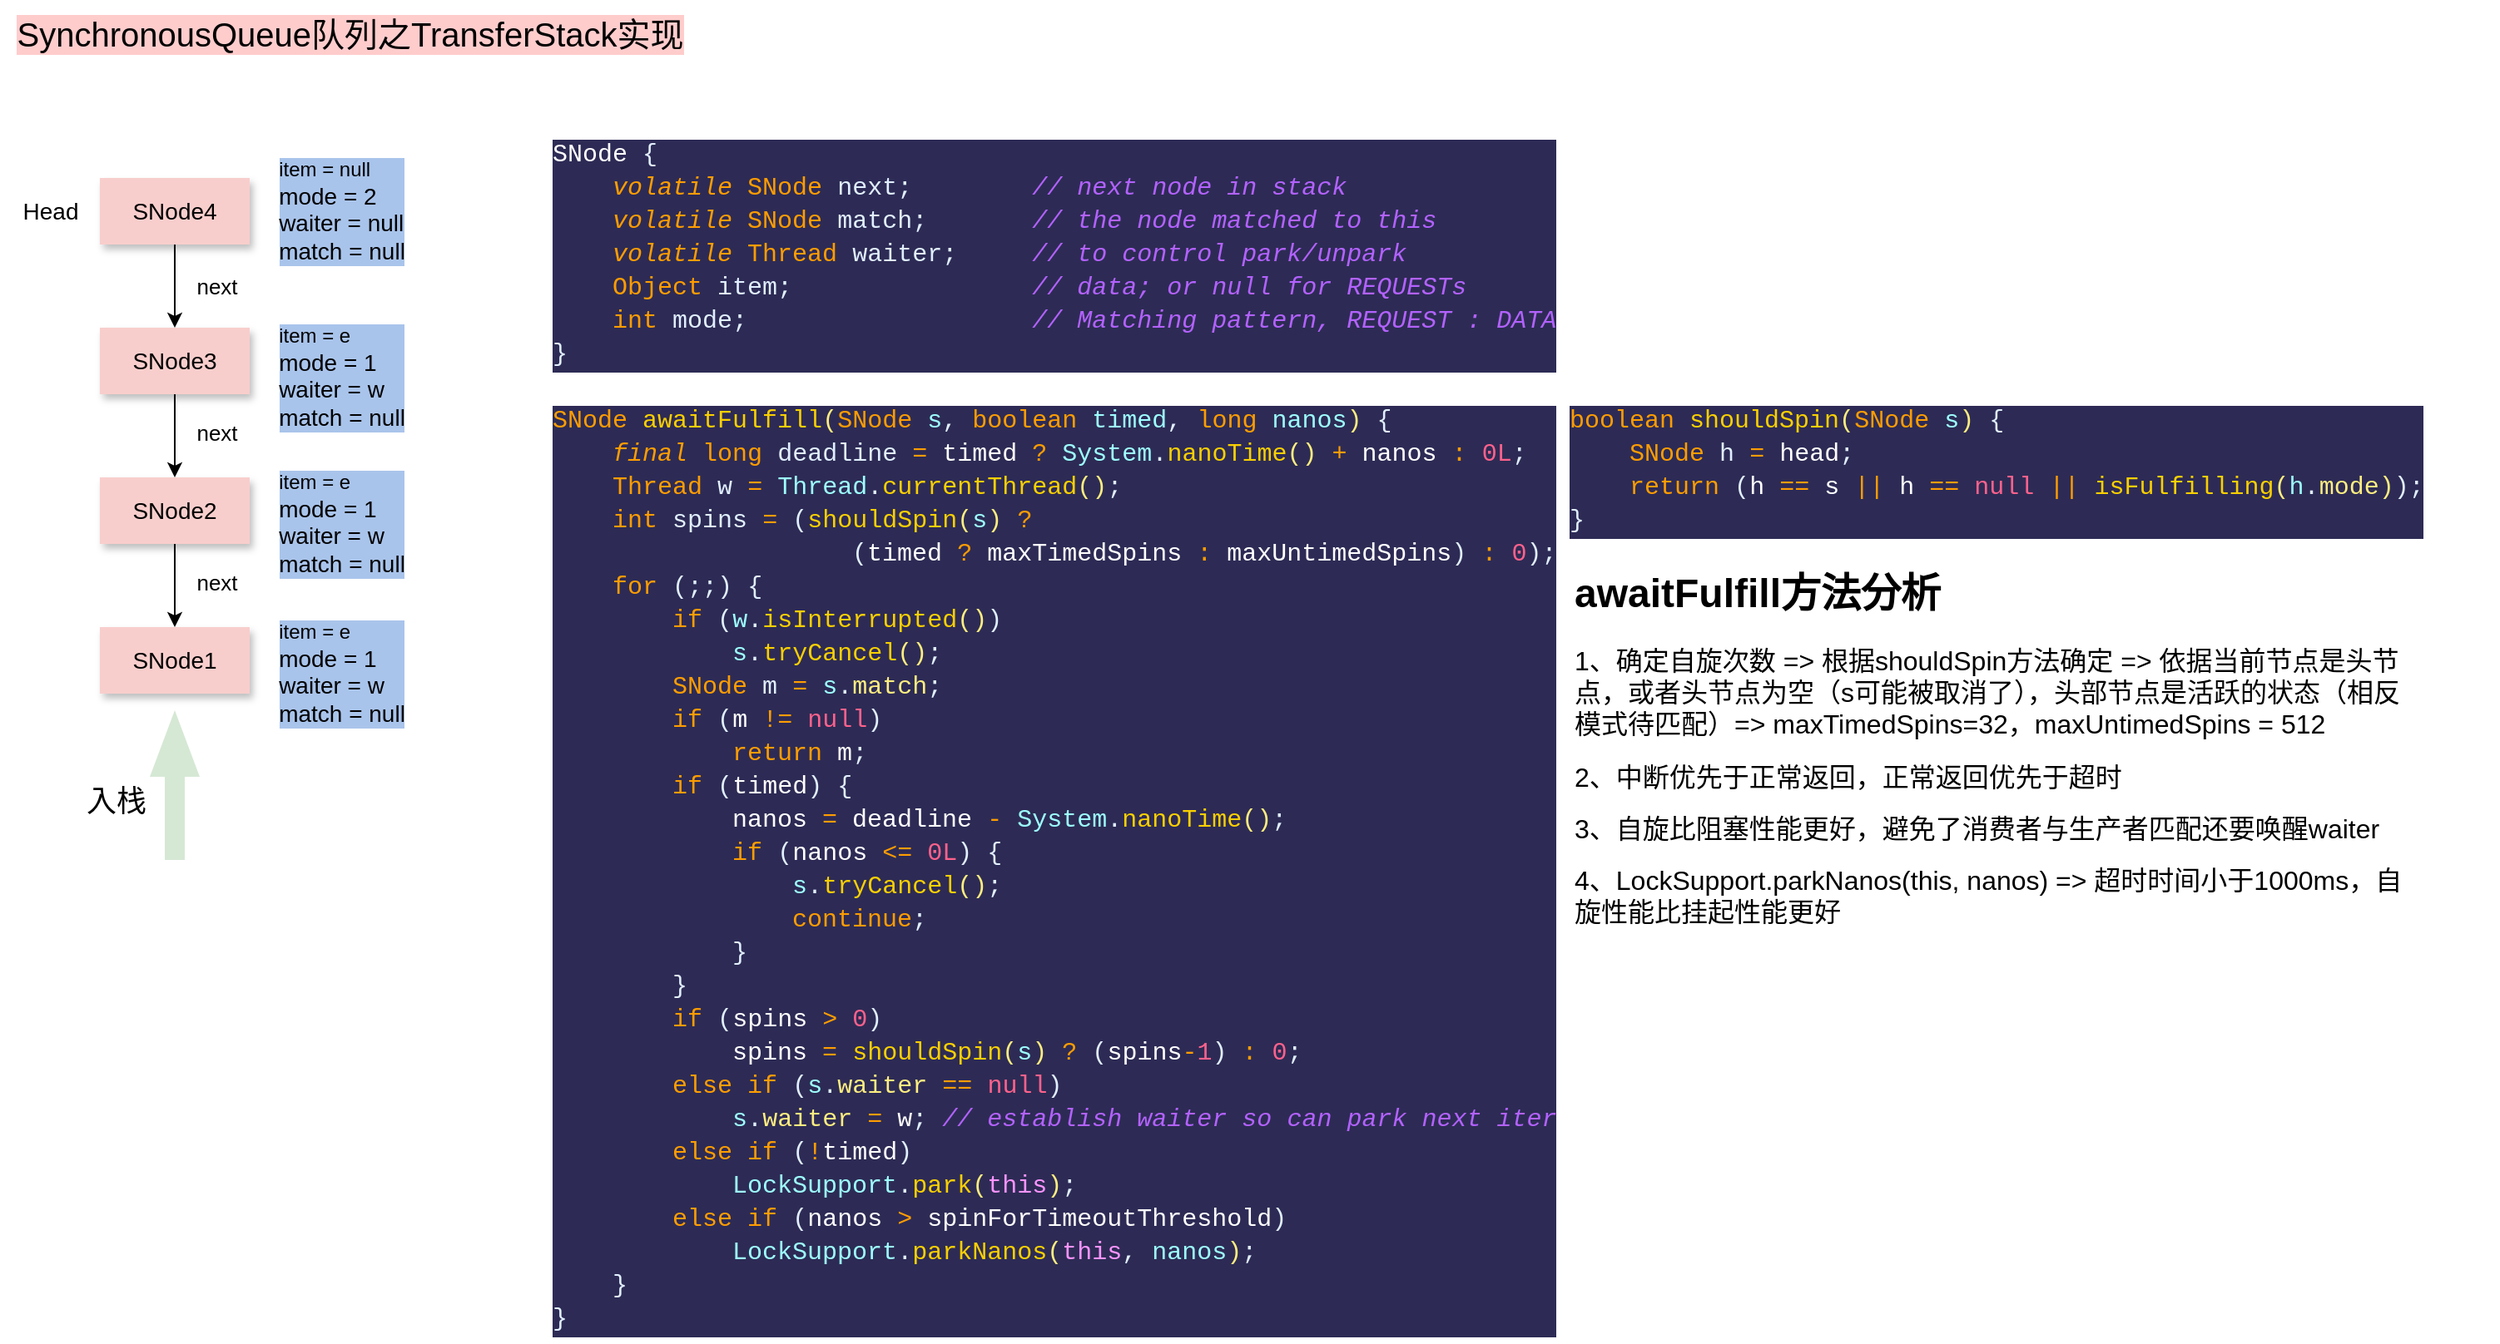 <mxfile version="21.6.9" type="github">
  <diagram name="第 1 页" id="KOBCD-L_KueGaR97EV3R">
    <mxGraphModel dx="1213" dy="738" grid="1" gridSize="10" guides="1" tooltips="1" connect="1" arrows="1" fold="1" page="1" pageScale="1" pageWidth="827" pageHeight="1169" background="none" math="0" shadow="0">
      <root>
        <mxCell id="0" />
        <mxCell id="1" parent="0" />
        <mxCell id="GkL3AjHemEdyZRR-p_0v-1" value="&lt;font style=&quot;font-size: 14px;&quot;&gt;SNode1&lt;/font&gt;" style="rounded=0;whiteSpace=wrap;html=1;shadow=1;fillColor=#f8cecc;strokeColor=none;" parent="1" vertex="1">
          <mxGeometry x="80" y="380" width="90" height="40" as="geometry" />
        </mxCell>
        <mxCell id="GkL3AjHemEdyZRR-p_0v-3" value="" style="html=1;shadow=0;dashed=0;align=center;verticalAlign=middle;shape=mxgraph.arrows2.arrow;dy=0.6;dx=40;direction=north;notch=0;fillColor=#d5e8d4;strokeColor=none;" parent="1" vertex="1">
          <mxGeometry x="110" y="430" width="30" height="90" as="geometry" />
        </mxCell>
        <mxCell id="GkL3AjHemEdyZRR-p_0v-4" value="&lt;span style=&quot;font-size: 18px;&quot;&gt;入栈&lt;/span&gt;" style="text;html=1;strokeColor=none;fillColor=none;align=center;verticalAlign=middle;whiteSpace=wrap;rounded=0;" parent="1" vertex="1">
          <mxGeometry x="60" y="470" width="60" height="30" as="geometry" />
        </mxCell>
        <mxCell id="M_We9ZpqQgm2jYSnfwnf-2" value="&lt;div style=&quot;color: rgb(255, 255, 255); background-color: rgb(45, 43, 85); font-family: &amp;quot;JetBrainsMono NFM&amp;quot;, Consolas, &amp;quot;Courier New&amp;quot;, monospace; font-weight: normal; font-size: 15px; line-height: 20px;&quot;&gt;&lt;span style=&quot;&quot;&gt;SNode &lt;/span&gt;&lt;span style=&quot;color: rgb(225, 239, 255);&quot;&gt;{&lt;/span&gt;&lt;span style=&quot;color: #ffffff;&quot;&gt;&lt;br&gt;&lt;/span&gt;&lt;/div&gt;&lt;div style=&quot;color: rgb(255, 255, 255); background-color: rgb(45, 43, 85); font-family: &amp;quot;JetBrainsMono NFM&amp;quot;, Consolas, &amp;quot;Courier New&amp;quot;, monospace; font-size: 15px; line-height: 20px;&quot;&gt;&lt;div&gt;&amp;nbsp; &amp;nbsp; &lt;span style=&quot;color: #ff9d00;font-style: italic;&quot;&gt;volatile&lt;/span&gt; &lt;span style=&quot;color: #ff9d00;&quot;&gt;SNode&lt;/span&gt;&lt;span style=&quot;color: #9effff;&quot;&gt; &lt;/span&gt;&lt;span style=&quot;color: #e1efff;&quot;&gt;next;&lt;/span&gt; &amp;nbsp; &amp;nbsp; &amp;nbsp; &amp;nbsp;&lt;span style=&quot;color: #b362ff;font-style: italic;&quot;&gt;// next node in stack&lt;/span&gt;&lt;/div&gt;&lt;div&gt;&amp;nbsp; &amp;nbsp; &lt;span style=&quot;color: #ff9d00;font-style: italic;&quot;&gt;volatile&lt;/span&gt; &lt;span style=&quot;color: #ff9d00;&quot;&gt;SNode&lt;/span&gt;&lt;span style=&quot;color: #9effff;&quot;&gt; &lt;/span&gt;&lt;span style=&quot;color: #e1efff;&quot;&gt;match;&lt;/span&gt; &amp;nbsp; &amp;nbsp; &amp;nbsp; &lt;span style=&quot;color: #b362ff;font-style: italic;&quot;&gt;// the node matched to this&lt;/span&gt;&lt;/div&gt;&lt;div&gt;&amp;nbsp; &amp;nbsp; &lt;span style=&quot;color: #ff9d00;font-style: italic;&quot;&gt;volatile&lt;/span&gt; &lt;span style=&quot;color: #ff9d00;&quot;&gt;Thread&lt;/span&gt;&lt;span style=&quot;color: #9effff;&quot;&gt; &lt;/span&gt;&lt;span style=&quot;color: #e1efff;&quot;&gt;waiter;&lt;/span&gt; &amp;nbsp; &amp;nbsp; &lt;span style=&quot;color: #b362ff;font-style: italic;&quot;&gt;// to control park/unpark&lt;/span&gt;&lt;/div&gt;&lt;div&gt;&amp;nbsp; &amp;nbsp; &lt;span style=&quot;color: #ff9d00;&quot;&gt;Object&lt;/span&gt;&lt;span style=&quot;color: #9effff;&quot;&gt; &lt;/span&gt;&lt;span style=&quot;color: #e1efff;&quot;&gt;item;&lt;/span&gt; &amp;nbsp; &amp;nbsp; &amp;nbsp; &amp;nbsp; &amp;nbsp; &amp;nbsp; &amp;nbsp; &amp;nbsp;&lt;span style=&quot;color: #b362ff;font-style: italic;&quot;&gt;// data; or null for REQUESTs&lt;/span&gt;&lt;/div&gt;&lt;div&gt;&amp;nbsp; &amp;nbsp; &lt;span style=&quot;color: #ff9d00;&quot;&gt;int&lt;/span&gt;&lt;span style=&quot;color: #9effff;&quot;&gt; &lt;/span&gt;&lt;span style=&quot;color: #e1efff;&quot;&gt;mode;&lt;/span&gt; &amp;nbsp; &amp;nbsp; &amp;nbsp; &amp;nbsp; &amp;nbsp; &amp;nbsp; &amp;nbsp; &amp;nbsp; &amp;nbsp; &lt;span style=&quot;color: #b362ff;font-style: italic;&quot;&gt;// Matching pattern, REQUEST : DATA&lt;/span&gt;&lt;/div&gt;&lt;div&gt;&lt;span style=&quot;color: #e1efff;&quot;&gt;}&lt;/span&gt;&lt;/div&gt;&lt;/div&gt;" style="text;whiteSpace=wrap;html=1;shadow=0;" parent="1" vertex="1">
          <mxGeometry x="350" y="80" width="610" height="150" as="geometry" />
        </mxCell>
        <mxCell id="3es9iqn1DYaCshaXx8PT-3" style="edgeStyle=orthogonalEdgeStyle;rounded=0;orthogonalLoop=1;jettySize=auto;html=1;entryX=0.5;entryY=0;entryDx=0;entryDy=0;" parent="1" source="3es9iqn1DYaCshaXx8PT-1" target="GkL3AjHemEdyZRR-p_0v-1" edge="1">
          <mxGeometry relative="1" as="geometry" />
        </mxCell>
        <mxCell id="3es9iqn1DYaCshaXx8PT-1" value="&lt;font style=&quot;font-size: 14px;&quot;&gt;SNode2&lt;/font&gt;" style="rounded=0;whiteSpace=wrap;html=1;shadow=1;glass=0;fillColor=#f8cecc;strokeColor=none;" parent="1" vertex="1">
          <mxGeometry x="80" y="290" width="90" height="40" as="geometry" />
        </mxCell>
        <mxCell id="3es9iqn1DYaCshaXx8PT-5" style="edgeStyle=orthogonalEdgeStyle;rounded=0;orthogonalLoop=1;jettySize=auto;html=1;entryX=0.5;entryY=0;entryDx=0;entryDy=0;" parent="1" source="3es9iqn1DYaCshaXx8PT-4" target="3es9iqn1DYaCshaXx8PT-1" edge="1">
          <mxGeometry relative="1" as="geometry" />
        </mxCell>
        <mxCell id="3es9iqn1DYaCshaXx8PT-4" value="&lt;font style=&quot;font-size: 14px;&quot;&gt;SNode3&lt;/font&gt;" style="rounded=0;whiteSpace=wrap;html=1;shadow=1;fillColor=#f8cecc;strokeColor=none;" parent="1" vertex="1">
          <mxGeometry x="80" y="200" width="90" height="40" as="geometry" />
        </mxCell>
        <mxCell id="3es9iqn1DYaCshaXx8PT-6" value="&lt;font style=&quot;font-size: 13px;&quot;&gt;next&lt;/font&gt;" style="text;html=1;align=center;verticalAlign=middle;resizable=0;points=[];autosize=1;strokeColor=none;fillColor=none;" parent="1" vertex="1">
          <mxGeometry x="125" y="248" width="50" height="30" as="geometry" />
        </mxCell>
        <mxCell id="3es9iqn1DYaCshaXx8PT-7" value="&lt;font style=&quot;font-size: 13px;&quot;&gt;next&lt;/font&gt;" style="text;html=1;align=center;verticalAlign=middle;resizable=0;points=[];autosize=1;strokeColor=none;fillColor=none;" parent="1" vertex="1">
          <mxGeometry x="125" y="338" width="50" height="30" as="geometry" />
        </mxCell>
        <mxCell id="3es9iqn1DYaCshaXx8PT-10" value="&lt;font style=&quot;font-size: 14px;&quot;&gt;Head&lt;/font&gt;" style="text;html=1;align=center;verticalAlign=middle;resizable=0;points=[];autosize=1;strokeColor=none;fillColor=none;" parent="1" vertex="1">
          <mxGeometry x="20" y="115" width="60" height="30" as="geometry" />
        </mxCell>
        <mxCell id="3es9iqn1DYaCshaXx8PT-11" value="&lt;div style=&quot;text-align: justify;&quot;&gt;&lt;div style=&quot;border-color: var(--border-color);&quot;&gt;item = e&lt;/div&gt;&lt;font style=&quot;border-color: var(--border-color); text-align: center; font-size: 14px;&quot;&gt;&lt;div style=&quot;border-color: var(--border-color); text-align: justify;&quot;&gt;&lt;span style=&quot;border-color: var(--border-color);&quot;&gt;mode = 1&lt;/span&gt;&lt;/div&gt;&lt;div style=&quot;border-color: var(--border-color); text-align: justify;&quot;&gt;&lt;span style=&quot;border-color: var(--border-color);&quot;&gt;waiter = w&lt;/span&gt;&lt;/div&gt;&lt;div style=&quot;border-color: var(--border-color); text-align: justify;&quot;&gt;&lt;span style=&quot;border-color: var(--border-color);&quot;&gt;match = null&lt;/span&gt;&lt;/div&gt;&lt;/font&gt;&lt;/div&gt;" style="text;html=1;align=center;verticalAlign=middle;resizable=0;points=[];autosize=1;strokeColor=none;fillColor=none;labelBackgroundColor=#A9C4EB;" parent="1" vertex="1">
          <mxGeometry x="175" y="368" width="100" height="80" as="geometry" />
        </mxCell>
        <mxCell id="3es9iqn1DYaCshaXx8PT-12" value="&lt;div style=&quot;text-align: justify;&quot;&gt;&lt;div style=&quot;border-color: var(--border-color);&quot;&gt;&lt;div style=&quot;border-color: var(--border-color);&quot;&gt;item = e&lt;/div&gt;&lt;font style=&quot;border-color: var(--border-color); text-align: center; font-size: 14px;&quot;&gt;&lt;div style=&quot;border-color: var(--border-color); text-align: justify;&quot;&gt;mode = 1&lt;/div&gt;&lt;div style=&quot;border-color: var(--border-color); text-align: justify;&quot;&gt;&lt;span style=&quot;border-color: var(--border-color);&quot;&gt;waiter = w&lt;/span&gt;&lt;/div&gt;&lt;div style=&quot;border-color: var(--border-color); text-align: justify;&quot;&gt;&lt;span style=&quot;border-color: var(--border-color);&quot;&gt;match = null&lt;/span&gt;&lt;/div&gt;&lt;/font&gt;&lt;/div&gt;&lt;/div&gt;" style="text;html=1;align=center;verticalAlign=middle;resizable=0;points=[];autosize=1;strokeColor=none;fillColor=none;labelBorderColor=none;labelBackgroundColor=#A9C4EB;" parent="1" vertex="1">
          <mxGeometry x="175" y="278" width="100" height="80" as="geometry" />
        </mxCell>
        <mxCell id="3es9iqn1DYaCshaXx8PT-13" value="&lt;div style=&quot;text-align: justify;&quot;&gt;&lt;div style=&quot;border-color: var(--border-color);&quot;&gt;item = e&lt;/div&gt;&lt;font style=&quot;border-color: var(--border-color); text-align: center; font-size: 14px;&quot;&gt;&lt;div style=&quot;border-color: var(--border-color); text-align: justify;&quot;&gt;mode = 1&lt;/div&gt;&lt;div style=&quot;border-color: var(--border-color); text-align: justify;&quot;&gt;&lt;span style=&quot;border-color: var(--border-color);&quot;&gt;waiter = w&lt;/span&gt;&lt;/div&gt;&lt;div style=&quot;border-color: var(--border-color); text-align: justify;&quot;&gt;&lt;span style=&quot;border-color: var(--border-color);&quot;&gt;match = null&lt;/span&gt;&lt;/div&gt;&lt;/font&gt;&lt;/div&gt;" style="text;html=1;align=center;verticalAlign=middle;resizable=0;points=[];autosize=1;strokeColor=none;fillColor=none;labelBorderColor=none;labelBackgroundColor=#A9C4EB;" parent="1" vertex="1">
          <mxGeometry x="175" y="190" width="100" height="80" as="geometry" />
        </mxCell>
        <mxCell id="3es9iqn1DYaCshaXx8PT-17" style="edgeStyle=orthogonalEdgeStyle;rounded=0;orthogonalLoop=1;jettySize=auto;html=1;entryX=0.5;entryY=0;entryDx=0;entryDy=0;" parent="1" source="3es9iqn1DYaCshaXx8PT-14" target="3es9iqn1DYaCshaXx8PT-4" edge="1">
          <mxGeometry relative="1" as="geometry" />
        </mxCell>
        <mxCell id="3es9iqn1DYaCshaXx8PT-14" value="&lt;font style=&quot;font-size: 14px;&quot;&gt;SNode4&lt;/font&gt;" style="rounded=0;whiteSpace=wrap;html=1;shadow=1;fillColor=#f8cecc;strokeColor=none;" parent="1" vertex="1">
          <mxGeometry x="80" y="110" width="90" height="40" as="geometry" />
        </mxCell>
        <mxCell id="3es9iqn1DYaCshaXx8PT-15" value="&lt;div style=&quot;text-align: justify;&quot;&gt;&lt;div style=&quot;border-color: var(--border-color);&quot;&gt;item = null&lt;/div&gt;&lt;font style=&quot;border-color: var(--border-color); text-align: center; font-size: 14px;&quot;&gt;&lt;div style=&quot;border-color: var(--border-color); text-align: justify;&quot;&gt;mode = 2&lt;/div&gt;&lt;div style=&quot;border-color: var(--border-color); text-align: justify;&quot;&gt;&lt;span style=&quot;border-color: var(--border-color);&quot;&gt;waiter = null&lt;/span&gt;&lt;/div&gt;&lt;div style=&quot;border-color: var(--border-color); text-align: justify;&quot;&gt;&lt;span style=&quot;border-color: var(--border-color);&quot;&gt;match = null&lt;/span&gt;&lt;/div&gt;&lt;/font&gt;&lt;/div&gt;" style="text;html=1;align=center;verticalAlign=middle;resizable=0;points=[];autosize=1;strokeColor=none;fillColor=none;labelBackgroundColor=#A9C4EB;" parent="1" vertex="1">
          <mxGeometry x="175" y="90" width="100" height="80" as="geometry" />
        </mxCell>
        <mxCell id="3es9iqn1DYaCshaXx8PT-19" value="&lt;font style=&quot;font-size: 13px;&quot;&gt;next&lt;/font&gt;" style="text;html=1;align=center;verticalAlign=middle;resizable=0;points=[];autosize=1;strokeColor=none;fillColor=none;" parent="1" vertex="1">
          <mxGeometry x="125" y="160" width="50" height="30" as="geometry" />
        </mxCell>
        <mxCell id="3es9iqn1DYaCshaXx8PT-20" value="SynchronousQueue队列之TransferStack实现" style="text;html=1;align=center;verticalAlign=middle;resizable=0;points=[];autosize=1;strokeColor=none;fillColor=none;fontSize=20;labelBackgroundColor=#FFCCCC;labelBorderColor=none;" parent="1" vertex="1">
          <mxGeometry x="20" y="3" width="420" height="40" as="geometry" />
        </mxCell>
        <mxCell id="ympT_OtFDL4afF5CcODg-1" value="&lt;div style=&quot;color: rgb(255, 255, 255); background-color: rgb(45, 43, 85); font-family: &amp;quot;JetBrainsMono NFM&amp;quot;, Consolas, &amp;quot;Courier New&amp;quot;, monospace; font-weight: normal; font-size: 15px; line-height: 20px;&quot;&gt;&lt;div&gt;&lt;span style=&quot;color: #ff9d00;&quot;&gt;SNode&lt;/span&gt;&lt;span style=&quot;color: #ffffff;&quot;&gt; &lt;/span&gt;&lt;span style=&quot;color: #fad000;&quot;&gt;awaitFulfill&lt;/span&gt;&lt;span style=&quot;color: #ffee80;&quot;&gt;(&lt;/span&gt;&lt;span style=&quot;color: #ff9d00;&quot;&gt;SNode&lt;/span&gt;&lt;span style=&quot;color: #9effff;&quot;&gt; s&lt;/span&gt;&lt;span style=&quot;color: #e1efff;&quot;&gt;,&lt;/span&gt;&lt;span style=&quot;color: #9effff;&quot;&gt; &lt;/span&gt;&lt;span style=&quot;color: #ff9d00;&quot;&gt;boolean&lt;/span&gt;&lt;span style=&quot;color: #9effff;&quot;&gt; timed&lt;/span&gt;&lt;span style=&quot;color: #e1efff;&quot;&gt;,&lt;/span&gt;&lt;span style=&quot;color: #9effff;&quot;&gt; &lt;/span&gt;&lt;span style=&quot;color: #ff9d00;&quot;&gt;long&lt;/span&gt;&lt;span style=&quot;color: #9effff;&quot;&gt; nanos&lt;/span&gt;&lt;span style=&quot;color: #ffee80;&quot;&gt;)&lt;/span&gt;&lt;span style=&quot;color: #ffffff;&quot;&gt; &lt;/span&gt;&lt;span style=&quot;color: #e1efff;&quot;&gt;{&lt;/span&gt;&lt;/div&gt;&lt;div&gt;&lt;span style=&quot;color: #ffffff;&quot;&gt;&amp;nbsp; &amp;nbsp; &lt;/span&gt;&lt;span style=&quot;color: #ff9d00;font-style: italic;&quot;&gt;final&lt;/span&gt;&lt;span style=&quot;color: #ffffff;&quot;&gt; &lt;/span&gt;&lt;span style=&quot;color: #ff9d00;&quot;&gt;long&lt;/span&gt;&lt;span style=&quot;color: #9effff;&quot;&gt; &lt;/span&gt;&lt;span style=&quot;color: #e1efff;&quot;&gt;deadline&lt;/span&gt;&lt;span style=&quot;color: #9effff;&quot;&gt; &lt;/span&gt;&lt;span style=&quot;color: #ff9d00;&quot;&gt;=&lt;/span&gt;&lt;span style=&quot;color: #ffffff;&quot;&gt; timed &lt;/span&gt;&lt;span style=&quot;color: #ff9d00;&quot;&gt;?&lt;/span&gt;&lt;span style=&quot;color: #ffffff;&quot;&gt; &lt;/span&gt;&lt;span style=&quot;color: #9effff;&quot;&gt;System&lt;/span&gt;&lt;span style=&quot;color: #e1efff;&quot;&gt;.&lt;/span&gt;&lt;span style=&quot;color: #fad000;&quot;&gt;nanoTime&lt;/span&gt;&lt;span style=&quot;color: #ffee80;&quot;&gt;()&lt;/span&gt;&lt;span style=&quot;color: #ffffff;&quot;&gt; &lt;/span&gt;&lt;span style=&quot;color: #ff9d00;&quot;&gt;+&lt;/span&gt;&lt;span style=&quot;color: #ffffff;&quot;&gt; nanos &lt;/span&gt;&lt;span style=&quot;color: #ff9d00;&quot;&gt;:&lt;/span&gt;&lt;span style=&quot;color: #ffffff;&quot;&gt; &lt;/span&gt;&lt;span style=&quot;color: #ff628c;&quot;&gt;0L&lt;/span&gt;&lt;span style=&quot;color: #e1efff;&quot;&gt;;&lt;/span&gt;&lt;/div&gt;&lt;div&gt;&lt;span style=&quot;color: #ffffff;&quot;&gt;&amp;nbsp; &amp;nbsp; &lt;/span&gt;&lt;span style=&quot;color: #ff9d00;&quot;&gt;Thread&lt;/span&gt;&lt;span style=&quot;color: #9effff;&quot;&gt; &lt;/span&gt;&lt;span style=&quot;color: #e1efff;&quot;&gt;w&lt;/span&gt;&lt;span style=&quot;color: #9effff;&quot;&gt; &lt;/span&gt;&lt;span style=&quot;color: #ff9d00;&quot;&gt;=&lt;/span&gt;&lt;span style=&quot;color: #ffffff;&quot;&gt; &lt;/span&gt;&lt;span style=&quot;color: #9effff;&quot;&gt;Thread&lt;/span&gt;&lt;span style=&quot;color: #e1efff;&quot;&gt;.&lt;/span&gt;&lt;span style=&quot;color: #fad000;&quot;&gt;currentThread&lt;/span&gt;&lt;span style=&quot;color: #ffee80;&quot;&gt;()&lt;/span&gt;&lt;span style=&quot;color: #e1efff;&quot;&gt;;&lt;/span&gt;&lt;/div&gt;&lt;div&gt;&lt;span style=&quot;color: #ffffff;&quot;&gt;&amp;nbsp; &amp;nbsp; &lt;/span&gt;&lt;span style=&quot;color: #ff9d00;&quot;&gt;int&lt;/span&gt;&lt;span style=&quot;color: #9effff;&quot;&gt; &lt;/span&gt;&lt;span style=&quot;color: #e1efff;&quot;&gt;spins&lt;/span&gt;&lt;span style=&quot;color: #9effff;&quot;&gt; &lt;/span&gt;&lt;span style=&quot;color: #ff9d00;&quot;&gt;=&lt;/span&gt;&lt;span style=&quot;color: #ffffff;&quot;&gt; &lt;/span&gt;&lt;span style=&quot;color: #e1efff;&quot;&gt;(&lt;/span&gt;&lt;span style=&quot;color: #fad000;&quot;&gt;shouldSpin&lt;/span&gt;&lt;span style=&quot;color: #ffee80;&quot;&gt;(&lt;/span&gt;&lt;span style=&quot;color: #9effff;&quot;&gt;s&lt;/span&gt;&lt;span style=&quot;color: #ffee80;&quot;&gt;)&lt;/span&gt;&lt;span style=&quot;color: #ffffff;&quot;&gt; &lt;/span&gt;&lt;span style=&quot;color: #ff9d00;&quot;&gt;?&lt;/span&gt;&lt;/div&gt;&lt;div&gt;&lt;span style=&quot;color: #ffffff;&quot;&gt;&amp;nbsp; &amp;nbsp; &amp;nbsp; &amp;nbsp; &amp;nbsp; &amp;nbsp; &amp;nbsp; &amp;nbsp; &amp;nbsp; &amp;nbsp; &lt;/span&gt;&lt;span style=&quot;color: #e1efff;&quot;&gt;(&lt;/span&gt;&lt;span style=&quot;color: #ffffff;&quot;&gt;timed &lt;/span&gt;&lt;span style=&quot;color: #ff9d00;&quot;&gt;?&lt;/span&gt;&lt;span style=&quot;color: #ffffff;&quot;&gt; maxTimedSpins &lt;/span&gt;&lt;span style=&quot;color: #ff9d00;&quot;&gt;:&lt;/span&gt;&lt;span style=&quot;color: #ffffff;&quot;&gt; maxUntimedSpins&lt;/span&gt;&lt;span style=&quot;color: #e1efff;&quot;&gt;)&lt;/span&gt;&lt;span style=&quot;color: #ffffff;&quot;&gt; &lt;/span&gt;&lt;span style=&quot;color: #ff9d00;&quot;&gt;:&lt;/span&gt;&lt;span style=&quot;color: #ffffff;&quot;&gt; &lt;/span&gt;&lt;span style=&quot;color: #ff628c;&quot;&gt;0&lt;/span&gt;&lt;span style=&quot;color: #e1efff;&quot;&gt;);&lt;/span&gt;&lt;/div&gt;&lt;div&gt;&lt;span style=&quot;color: #ffffff;&quot;&gt;&amp;nbsp; &amp;nbsp; &lt;/span&gt;&lt;span style=&quot;color: #ff9d00;&quot;&gt;for&lt;/span&gt;&lt;span style=&quot;color: #ffffff;&quot;&gt; &lt;/span&gt;&lt;span style=&quot;color: #e1efff;&quot;&gt;(;;)&lt;/span&gt;&lt;span style=&quot;color: #ffffff;&quot;&gt; &lt;/span&gt;&lt;span style=&quot;color: #e1efff;&quot;&gt;{&lt;/span&gt;&lt;/div&gt;&lt;div&gt;&lt;span style=&quot;color: #ffffff;&quot;&gt;&amp;nbsp; &amp;nbsp; &amp;nbsp; &amp;nbsp; &lt;/span&gt;&lt;span style=&quot;color: #ff9d00;&quot;&gt;if&lt;/span&gt;&lt;span style=&quot;color: #ffffff;&quot;&gt; &lt;/span&gt;&lt;span style=&quot;color: #e1efff;&quot;&gt;(&lt;/span&gt;&lt;span style=&quot;color: #9effff;&quot;&gt;w&lt;/span&gt;&lt;span style=&quot;color: #e1efff;&quot;&gt;.&lt;/span&gt;&lt;span style=&quot;color: #fad000;&quot;&gt;isInterrupted&lt;/span&gt;&lt;span style=&quot;color: #ffee80;&quot;&gt;()&lt;/span&gt;&lt;span style=&quot;color: #e1efff;&quot;&gt;)&lt;/span&gt;&lt;/div&gt;&lt;div&gt;&lt;span style=&quot;color: #ffffff;&quot;&gt;&amp;nbsp; &amp;nbsp; &amp;nbsp; &amp;nbsp; &amp;nbsp; &amp;nbsp; &lt;/span&gt;&lt;span style=&quot;color: #9effff;&quot;&gt;s&lt;/span&gt;&lt;span style=&quot;color: #e1efff;&quot;&gt;.&lt;/span&gt;&lt;span style=&quot;color: #fad000;&quot;&gt;tryCancel&lt;/span&gt;&lt;span style=&quot;color: #ffee80;&quot;&gt;()&lt;/span&gt;&lt;span style=&quot;color: #e1efff;&quot;&gt;;&lt;/span&gt;&lt;/div&gt;&lt;div&gt;&lt;span style=&quot;color: #ffffff;&quot;&gt;&amp;nbsp; &amp;nbsp; &amp;nbsp; &amp;nbsp; &lt;/span&gt;&lt;span style=&quot;color: #ff9d00;&quot;&gt;SNode&lt;/span&gt;&lt;span style=&quot;color: #9effff;&quot;&gt; &lt;/span&gt;&lt;span style=&quot;color: #e1efff;&quot;&gt;m&lt;/span&gt;&lt;span style=&quot;color: #9effff;&quot;&gt; &lt;/span&gt;&lt;span style=&quot;color: #ff9d00;&quot;&gt;=&lt;/span&gt;&lt;span style=&quot;color: #ffffff;&quot;&gt; &lt;/span&gt;&lt;span style=&quot;color: #9effff;&quot;&gt;s&lt;/span&gt;&lt;span style=&quot;color: #e1efff;&quot;&gt;.&lt;/span&gt;&lt;span style=&quot;color: #ffee80;&quot;&gt;match&lt;/span&gt;&lt;span style=&quot;color: #e1efff;&quot;&gt;;&lt;/span&gt;&lt;/div&gt;&lt;div&gt;&lt;span style=&quot;color: #ffffff;&quot;&gt;&amp;nbsp; &amp;nbsp; &amp;nbsp; &amp;nbsp; &lt;/span&gt;&lt;span style=&quot;color: #ff9d00;&quot;&gt;if&lt;/span&gt;&lt;span style=&quot;color: #ffffff;&quot;&gt; &lt;/span&gt;&lt;span style=&quot;color: #e1efff;&quot;&gt;(&lt;/span&gt;&lt;span style=&quot;color: #ffffff;&quot;&gt;m &lt;/span&gt;&lt;span style=&quot;color: #ff9d00;&quot;&gt;!=&lt;/span&gt;&lt;span style=&quot;color: #ffffff;&quot;&gt; &lt;/span&gt;&lt;span style=&quot;color: #ff628c;&quot;&gt;null&lt;/span&gt;&lt;span style=&quot;color: #e1efff;&quot;&gt;)&lt;/span&gt;&lt;/div&gt;&lt;div&gt;&lt;span style=&quot;color: #ffffff;&quot;&gt;&amp;nbsp; &amp;nbsp; &amp;nbsp; &amp;nbsp; &amp;nbsp; &amp;nbsp; &lt;/span&gt;&lt;span style=&quot;color: #ff9d00;&quot;&gt;return&lt;/span&gt;&lt;span style=&quot;color: #ffffff;&quot;&gt; m&lt;/span&gt;&lt;span style=&quot;color: #e1efff;&quot;&gt;;&lt;/span&gt;&lt;/div&gt;&lt;div&gt;&lt;span style=&quot;color: #ffffff;&quot;&gt;&amp;nbsp; &amp;nbsp; &amp;nbsp; &amp;nbsp; &lt;/span&gt;&lt;span style=&quot;color: #ff9d00;&quot;&gt;if&lt;/span&gt;&lt;span style=&quot;color: #ffffff;&quot;&gt; &lt;/span&gt;&lt;span style=&quot;color: #e1efff;&quot;&gt;(&lt;/span&gt;&lt;span style=&quot;color: #ffffff;&quot;&gt;timed&lt;/span&gt;&lt;span style=&quot;color: #e1efff;&quot;&gt;)&lt;/span&gt;&lt;span style=&quot;color: #ffffff;&quot;&gt; &lt;/span&gt;&lt;span style=&quot;color: #e1efff;&quot;&gt;{&lt;/span&gt;&lt;/div&gt;&lt;div&gt;&lt;span style=&quot;color: #ffffff;&quot;&gt;&amp;nbsp; &amp;nbsp; &amp;nbsp; &amp;nbsp; &amp;nbsp; &amp;nbsp; nanos &lt;/span&gt;&lt;span style=&quot;color: #ff9d00;&quot;&gt;=&lt;/span&gt;&lt;span style=&quot;color: #ffffff;&quot;&gt; deadline &lt;/span&gt;&lt;span style=&quot;color: #ff9d00;&quot;&gt;-&lt;/span&gt;&lt;span style=&quot;color: #ffffff;&quot;&gt; &lt;/span&gt;&lt;span style=&quot;color: #9effff;&quot;&gt;System&lt;/span&gt;&lt;span style=&quot;color: #e1efff;&quot;&gt;.&lt;/span&gt;&lt;span style=&quot;color: #fad000;&quot;&gt;nanoTime&lt;/span&gt;&lt;span style=&quot;color: #ffee80;&quot;&gt;()&lt;/span&gt;&lt;span style=&quot;color: #e1efff;&quot;&gt;;&lt;/span&gt;&lt;/div&gt;&lt;div&gt;&lt;span style=&quot;color: #ffffff;&quot;&gt;&amp;nbsp; &amp;nbsp; &amp;nbsp; &amp;nbsp; &amp;nbsp; &amp;nbsp; &lt;/span&gt;&lt;span style=&quot;color: #ff9d00;&quot;&gt;if&lt;/span&gt;&lt;span style=&quot;color: #ffffff;&quot;&gt; &lt;/span&gt;&lt;span style=&quot;color: #e1efff;&quot;&gt;(&lt;/span&gt;&lt;span style=&quot;color: #ffffff;&quot;&gt;nanos &lt;/span&gt;&lt;span style=&quot;color: #ff9d00;&quot;&gt;&amp;lt;=&lt;/span&gt;&lt;span style=&quot;color: #ffffff;&quot;&gt; &lt;/span&gt;&lt;span style=&quot;color: #ff628c;&quot;&gt;0L&lt;/span&gt;&lt;span style=&quot;color: #e1efff;&quot;&gt;)&lt;/span&gt;&lt;span style=&quot;color: #ffffff;&quot;&gt; &lt;/span&gt;&lt;span style=&quot;color: #e1efff;&quot;&gt;{&lt;/span&gt;&lt;/div&gt;&lt;div&gt;&lt;span style=&quot;color: #ffffff;&quot;&gt;&amp;nbsp; &amp;nbsp; &amp;nbsp; &amp;nbsp; &amp;nbsp; &amp;nbsp; &amp;nbsp; &amp;nbsp; &lt;/span&gt;&lt;span style=&quot;color: #9effff;&quot;&gt;s&lt;/span&gt;&lt;span style=&quot;color: #e1efff;&quot;&gt;.&lt;/span&gt;&lt;span style=&quot;color: #fad000;&quot;&gt;tryCancel&lt;/span&gt;&lt;span style=&quot;color: #ffee80;&quot;&gt;()&lt;/span&gt;&lt;span style=&quot;color: #e1efff;&quot;&gt;;&lt;/span&gt;&lt;/div&gt;&lt;div&gt;&lt;span style=&quot;color: #ffffff;&quot;&gt;&amp;nbsp; &amp;nbsp; &amp;nbsp; &amp;nbsp; &amp;nbsp; &amp;nbsp; &amp;nbsp; &amp;nbsp; &lt;/span&gt;&lt;span style=&quot;color: #ff9d00;&quot;&gt;continue&lt;/span&gt;&lt;span style=&quot;color: #e1efff;&quot;&gt;;&lt;/span&gt;&lt;/div&gt;&lt;div&gt;&lt;span style=&quot;color: #ffffff;&quot;&gt;&amp;nbsp; &amp;nbsp; &amp;nbsp; &amp;nbsp; &amp;nbsp; &amp;nbsp; &lt;/span&gt;&lt;span style=&quot;color: #e1efff;&quot;&gt;}&lt;/span&gt;&lt;/div&gt;&lt;div&gt;&lt;span style=&quot;color: #ffffff;&quot;&gt;&amp;nbsp; &amp;nbsp; &amp;nbsp; &amp;nbsp; &lt;/span&gt;&lt;span style=&quot;color: #e1efff;&quot;&gt;}&lt;/span&gt;&lt;/div&gt;&lt;div&gt;&lt;span style=&quot;color: #ffffff;&quot;&gt;&amp;nbsp; &amp;nbsp; &amp;nbsp; &amp;nbsp; &lt;/span&gt;&lt;span style=&quot;color: #ff9d00;&quot;&gt;if&lt;/span&gt;&lt;span style=&quot;color: #ffffff;&quot;&gt; &lt;/span&gt;&lt;span style=&quot;color: #e1efff;&quot;&gt;(&lt;/span&gt;&lt;span style=&quot;color: #ffffff;&quot;&gt;spins &lt;/span&gt;&lt;span style=&quot;color: #ff9d00;&quot;&gt;&amp;gt;&lt;/span&gt;&lt;span style=&quot;color: #ffffff;&quot;&gt; &lt;/span&gt;&lt;span style=&quot;color: #ff628c;&quot;&gt;0&lt;/span&gt;&lt;span style=&quot;color: #e1efff;&quot;&gt;)&lt;/span&gt;&lt;/div&gt;&lt;div&gt;&lt;span style=&quot;color: #ffffff;&quot;&gt;&amp;nbsp; &amp;nbsp; &amp;nbsp; &amp;nbsp; &amp;nbsp; &amp;nbsp; spins &lt;/span&gt;&lt;span style=&quot;color: #ff9d00;&quot;&gt;=&lt;/span&gt;&lt;span style=&quot;color: #ffffff;&quot;&gt; &lt;/span&gt;&lt;span style=&quot;color: #fad000;&quot;&gt;shouldSpin&lt;/span&gt;&lt;span style=&quot;color: #ffee80;&quot;&gt;(&lt;/span&gt;&lt;span style=&quot;color: #9effff;&quot;&gt;s&lt;/span&gt;&lt;span style=&quot;color: #ffee80;&quot;&gt;)&lt;/span&gt;&lt;span style=&quot;color: #ffffff;&quot;&gt; &lt;/span&gt;&lt;span style=&quot;color: #ff9d00;&quot;&gt;?&lt;/span&gt;&lt;span style=&quot;color: #ffffff;&quot;&gt; &lt;/span&gt;&lt;span style=&quot;color: #e1efff;&quot;&gt;(&lt;/span&gt;&lt;span style=&quot;color: #ffffff;&quot;&gt;spins&lt;/span&gt;&lt;span style=&quot;color: #ff9d00;&quot;&gt;-&lt;/span&gt;&lt;span style=&quot;color: #ff628c;&quot;&gt;1&lt;/span&gt;&lt;span style=&quot;color: #e1efff;&quot;&gt;)&lt;/span&gt;&lt;span style=&quot;color: #ffffff;&quot;&gt; &lt;/span&gt;&lt;span style=&quot;color: #ff9d00;&quot;&gt;:&lt;/span&gt;&lt;span style=&quot;color: #ffffff;&quot;&gt; &lt;/span&gt;&lt;span style=&quot;color: #ff628c;&quot;&gt;0&lt;/span&gt;&lt;span style=&quot;color: #e1efff;&quot;&gt;;&lt;/span&gt;&lt;/div&gt;&lt;div&gt;&lt;span style=&quot;color: #ffffff;&quot;&gt;&amp;nbsp; &amp;nbsp; &amp;nbsp; &amp;nbsp; &lt;/span&gt;&lt;span style=&quot;color: #ff9d00;&quot;&gt;else&lt;/span&gt;&lt;span style=&quot;color: #ffffff;&quot;&gt; &lt;/span&gt;&lt;span style=&quot;color: #ff9d00;&quot;&gt;if&lt;/span&gt;&lt;span style=&quot;color: #ffffff;&quot;&gt; &lt;/span&gt;&lt;span style=&quot;color: #e1efff;&quot;&gt;(&lt;/span&gt;&lt;span style=&quot;color: #9effff;&quot;&gt;s&lt;/span&gt;&lt;span style=&quot;color: #e1efff;&quot;&gt;.&lt;/span&gt;&lt;span style=&quot;color: #ffee80;&quot;&gt;waiter&lt;/span&gt;&lt;span style=&quot;color: #ffffff;&quot;&gt; &lt;/span&gt;&lt;span style=&quot;color: #ff9d00;&quot;&gt;==&lt;/span&gt;&lt;span style=&quot;color: #ffffff;&quot;&gt; &lt;/span&gt;&lt;span style=&quot;color: #ff628c;&quot;&gt;null&lt;/span&gt;&lt;span style=&quot;color: #e1efff;&quot;&gt;)&lt;/span&gt;&lt;/div&gt;&lt;div&gt;&lt;span style=&quot;color: #ffffff;&quot;&gt;&amp;nbsp; &amp;nbsp; &amp;nbsp; &amp;nbsp; &amp;nbsp; &amp;nbsp; &lt;/span&gt;&lt;span style=&quot;color: #9effff;&quot;&gt;s&lt;/span&gt;&lt;span style=&quot;color: #e1efff;&quot;&gt;.&lt;/span&gt;&lt;span style=&quot;color: #ffee80;&quot;&gt;waiter&lt;/span&gt;&lt;span style=&quot;color: #ffffff;&quot;&gt; &lt;/span&gt;&lt;span style=&quot;color: #ff9d00;&quot;&gt;=&lt;/span&gt;&lt;span style=&quot;color: #ffffff;&quot;&gt; w&lt;/span&gt;&lt;span style=&quot;color: #e1efff;&quot;&gt;;&lt;/span&gt;&lt;span style=&quot;color: #ffffff;&quot;&gt; &lt;/span&gt;&lt;span style=&quot;color: #b362ff;font-style: italic;&quot;&gt;// establish waiter so can park next iter&lt;/span&gt;&lt;/div&gt;&lt;div&gt;&lt;span style=&quot;color: #ffffff;&quot;&gt;&amp;nbsp; &amp;nbsp; &amp;nbsp; &amp;nbsp; &lt;/span&gt;&lt;span style=&quot;color: #ff9d00;&quot;&gt;else&lt;/span&gt;&lt;span style=&quot;color: #ffffff;&quot;&gt; &lt;/span&gt;&lt;span style=&quot;color: #ff9d00;&quot;&gt;if&lt;/span&gt;&lt;span style=&quot;color: #ffffff;&quot;&gt; &lt;/span&gt;&lt;span style=&quot;color: #e1efff;&quot;&gt;(&lt;/span&gt;&lt;span style=&quot;color: #ff9d00;&quot;&gt;!&lt;/span&gt;&lt;span style=&quot;color: #ffffff;&quot;&gt;timed&lt;/span&gt;&lt;span style=&quot;color: #e1efff;&quot;&gt;)&lt;/span&gt;&lt;/div&gt;&lt;div&gt;&lt;span style=&quot;color: #ffffff;&quot;&gt;&amp;nbsp; &amp;nbsp; &amp;nbsp; &amp;nbsp; &amp;nbsp; &amp;nbsp; &lt;/span&gt;&lt;span style=&quot;color: #9effff;&quot;&gt;LockSupport&lt;/span&gt;&lt;span style=&quot;color: #e1efff;&quot;&gt;.&lt;/span&gt;&lt;span style=&quot;color: #fad000;&quot;&gt;park&lt;/span&gt;&lt;span style=&quot;color: #ffee80;&quot;&gt;(&lt;/span&gt;&lt;span style=&quot;color: #fb94ff;&quot;&gt;this&lt;/span&gt;&lt;span style=&quot;color: #ffee80;&quot;&gt;)&lt;/span&gt;&lt;span style=&quot;color: #e1efff;&quot;&gt;;&lt;/span&gt;&lt;/div&gt;&lt;div&gt;&lt;span style=&quot;color: #ffffff;&quot;&gt;&amp;nbsp; &amp;nbsp; &amp;nbsp; &amp;nbsp; &lt;/span&gt;&lt;span style=&quot;color: #ff9d00;&quot;&gt;else&lt;/span&gt;&lt;span style=&quot;color: #ffffff;&quot;&gt; &lt;/span&gt;&lt;span style=&quot;color: #ff9d00;&quot;&gt;if&lt;/span&gt;&lt;span style=&quot;color: #ffffff;&quot;&gt; &lt;/span&gt;&lt;span style=&quot;color: #e1efff;&quot;&gt;(&lt;/span&gt;&lt;span style=&quot;color: #ffffff;&quot;&gt;nanos &lt;/span&gt;&lt;span style=&quot;color: #ff9d00;&quot;&gt;&amp;gt;&lt;/span&gt;&lt;span style=&quot;color: #ffffff;&quot;&gt; spinForTimeoutThreshold&lt;/span&gt;&lt;span style=&quot;color: #e1efff;&quot;&gt;)&lt;/span&gt;&lt;/div&gt;&lt;div&gt;&lt;span style=&quot;color: #ffffff;&quot;&gt;&amp;nbsp; &amp;nbsp; &amp;nbsp; &amp;nbsp; &amp;nbsp; &amp;nbsp; &lt;/span&gt;&lt;span style=&quot;color: #9effff;&quot;&gt;LockSupport&lt;/span&gt;&lt;span style=&quot;color: #e1efff;&quot;&gt;.&lt;/span&gt;&lt;span style=&quot;color: #fad000;&quot;&gt;parkNanos&lt;/span&gt;&lt;span style=&quot;color: #ffee80;&quot;&gt;(&lt;/span&gt;&lt;span style=&quot;color: #fb94ff;&quot;&gt;this&lt;/span&gt;&lt;span style=&quot;color: #e1efff;&quot;&gt;,&lt;/span&gt;&lt;span style=&quot;color: #9effff;&quot;&gt; nanos&lt;/span&gt;&lt;span style=&quot;color: #ffee80;&quot;&gt;)&lt;/span&gt;&lt;span style=&quot;color: #e1efff;&quot;&gt;;&lt;/span&gt;&lt;/div&gt;&lt;div&gt;&lt;span style=&quot;color: #ffffff;&quot;&gt;&amp;nbsp; &amp;nbsp; &lt;/span&gt;&lt;span style=&quot;color: #e1efff;&quot;&gt;}&lt;/span&gt;&lt;/div&gt;&lt;div&gt;&lt;span style=&quot;color: #e1efff;&quot;&gt;}&lt;/span&gt;&lt;/div&gt;&lt;/div&gt;" style="text;whiteSpace=wrap;html=1;" vertex="1" parent="1">
          <mxGeometry x="350" y="240" width="610" height="570" as="geometry" />
        </mxCell>
        <mxCell id="ympT_OtFDL4afF5CcODg-2" value="&lt;div style=&quot;color: rgb(255, 255, 255); background-color: rgb(45, 43, 85); font-family: &amp;quot;JetBrainsMono NFM&amp;quot;, Consolas, &amp;quot;Courier New&amp;quot;, monospace; font-weight: normal; font-size: 15px; line-height: 20px;&quot;&gt;&lt;div&gt;&lt;span style=&quot;color: #ff9d00;&quot;&gt;boolean&lt;/span&gt;&lt;span style=&quot;color: #ffffff;&quot;&gt; &lt;/span&gt;&lt;span style=&quot;color: #fad000;&quot;&gt;shouldSpin&lt;/span&gt;&lt;span style=&quot;color: #ffee80;&quot;&gt;(&lt;/span&gt;&lt;span style=&quot;color: #ff9d00;&quot;&gt;SNode&lt;/span&gt;&lt;span style=&quot;color: #9effff;&quot;&gt; s&lt;/span&gt;&lt;span style=&quot;color: #ffee80;&quot;&gt;)&lt;/span&gt;&lt;span style=&quot;color: #ffffff;&quot;&gt; &lt;/span&gt;&lt;span style=&quot;color: #e1efff;&quot;&gt;{&lt;/span&gt;&lt;/div&gt;&lt;div&gt;&lt;span style=&quot;color: #ffffff;&quot;&gt;&amp;nbsp; &amp;nbsp; &lt;/span&gt;&lt;span style=&quot;color: #ff9d00;&quot;&gt;SNode&lt;/span&gt;&lt;span style=&quot;color: #9effff;&quot;&gt; &lt;/span&gt;&lt;span style=&quot;color: #e1efff;&quot;&gt;h&lt;/span&gt;&lt;span style=&quot;color: #9effff;&quot;&gt; &lt;/span&gt;&lt;span style=&quot;color: #ff9d00;&quot;&gt;=&lt;/span&gt;&lt;span style=&quot;color: #ffffff;&quot;&gt; head&lt;/span&gt;&lt;span style=&quot;color: #e1efff;&quot;&gt;;&lt;/span&gt;&lt;/div&gt;&lt;div&gt;&lt;span style=&quot;color: #ffffff;&quot;&gt;&amp;nbsp; &amp;nbsp; &lt;/span&gt;&lt;span style=&quot;color: #ff9d00;&quot;&gt;return&lt;/span&gt;&lt;span style=&quot;color: #ffffff;&quot;&gt; &lt;/span&gt;&lt;span style=&quot;color: #e1efff;&quot;&gt;(&lt;/span&gt;&lt;span style=&quot;color: #ffffff;&quot;&gt;h &lt;/span&gt;&lt;span style=&quot;color: #ff9d00;&quot;&gt;==&lt;/span&gt;&lt;span style=&quot;color: #ffffff;&quot;&gt; s &lt;/span&gt;&lt;span style=&quot;color: #ff9d00;&quot;&gt;||&lt;/span&gt;&lt;span style=&quot;color: #ffffff;&quot;&gt; h &lt;/span&gt;&lt;span style=&quot;color: #ff9d00;&quot;&gt;==&lt;/span&gt;&lt;span style=&quot;color: #ffffff;&quot;&gt; &lt;/span&gt;&lt;span style=&quot;color: #ff628c;&quot;&gt;null&lt;/span&gt;&lt;span style=&quot;color: #ffffff;&quot;&gt; &lt;/span&gt;&lt;span style=&quot;color: #ff9d00;&quot;&gt;||&lt;/span&gt;&lt;span style=&quot;color: #ffffff;&quot;&gt; &lt;/span&gt;&lt;span style=&quot;color: #fad000;&quot;&gt;isFulfilling&lt;/span&gt;&lt;span style=&quot;color: #ffee80;&quot;&gt;(&lt;/span&gt;&lt;span style=&quot;color: #9effff;&quot;&gt;h&lt;/span&gt;&lt;span style=&quot;color: #e1efff;&quot;&gt;.&lt;/span&gt;&lt;span style=&quot;color: #ffee80;&quot;&gt;mode)&lt;/span&gt;&lt;span style=&quot;color: #e1efff;&quot;&gt;);&lt;/span&gt;&lt;/div&gt;&lt;div&gt;&lt;span style=&quot;color: #e1efff;&quot;&gt;}&lt;/span&gt;&lt;/div&gt;&lt;/div&gt;" style="text;whiteSpace=wrap;html=1;" vertex="1" parent="1">
          <mxGeometry x="961" y="240" width="560" height="100" as="geometry" />
        </mxCell>
        <mxCell id="ympT_OtFDL4afF5CcODg-4" value="&lt;h1&gt;awaitFulfill方法分析&lt;/h1&gt;&lt;p&gt;&lt;font style=&quot;font-size: 16px;&quot;&gt;1、确定自旋次数 =&amp;gt; 根据shouldSpin方法确定 =&amp;gt; 依据当前节点是头节点，或者头节点为空（s可能被取消了），头部节点是活跃的状态（相反模式待匹配）=&amp;gt; maxTimedSpins=32，maxUntimedSpins = 512&lt;/font&gt;&lt;/p&gt;&lt;p&gt;&lt;font style=&quot;font-size: 16px;&quot;&gt;2、中断优先于正常返回，正常返回优先于超时&lt;/font&gt;&lt;/p&gt;&lt;p&gt;&lt;font style=&quot;font-size: 16px;&quot;&gt;3、自旋比阻塞性能更好，避免了消费者与生产者匹配还要唤醒waiter&lt;/font&gt;&lt;/p&gt;&lt;p&gt;&lt;font style=&quot;font-size: 16px;&quot;&gt;4、LockSupport.parkNanos(this, nanos) =&amp;gt; 超时时间小于1000ms，自旋性能比挂起性能更好&lt;/font&gt;&lt;/p&gt;" style="text;html=1;strokeColor=none;fillColor=none;spacing=5;spacingTop=-20;whiteSpace=wrap;overflow=hidden;rounded=0;" vertex="1" parent="1">
          <mxGeometry x="961" y="340" width="519" height="240" as="geometry" />
        </mxCell>
      </root>
    </mxGraphModel>
  </diagram>
</mxfile>
